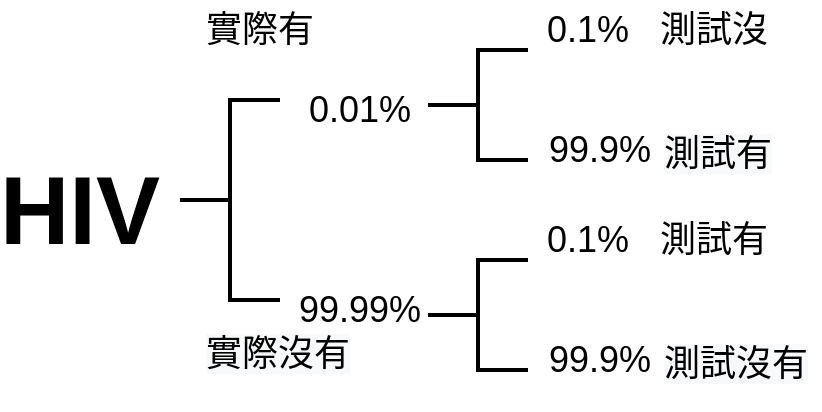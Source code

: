 <mxfile version="16.2.2" type="device"><diagram id="4wN9TzLFMUMit5YE8cQc" name="第 1 页"><mxGraphModel dx="786" dy="625" grid="1" gridSize="10" guides="1" tooltips="1" connect="1" arrows="1" fold="1" page="1" pageScale="1" pageWidth="827" pageHeight="1169" math="0" shadow="0"><root><mxCell id="0"/><mxCell id="1" parent="0"/><mxCell id="gkN-R6YgfTvl1JBi1Df0-1" value="&lt;font style=&quot;font-size: 48px&quot;&gt;&lt;b&gt;HIV&lt;/b&gt;&lt;/font&gt;" style="text;html=1;strokeColor=none;fillColor=none;align=center;verticalAlign=middle;whiteSpace=wrap;rounded=0;" vertex="1" parent="1"><mxGeometry x="160" y="290" width="60" height="30" as="geometry"/></mxCell><mxCell id="gkN-R6YgfTvl1JBi1Df0-2" value="" style="strokeWidth=2;html=1;shape=mxgraph.flowchart.annotation_2;align=left;labelPosition=right;pointerEvents=1;fontSize=48;" vertex="1" parent="1"><mxGeometry x="240" y="250" width="50" height="100" as="geometry"/></mxCell><mxCell id="gkN-R6YgfTvl1JBi1Df0-3" value="&lt;font style=&quot;font-size: 18px&quot;&gt;實際有&lt;/font&gt;" style="text;html=1;strokeColor=none;fillColor=none;align=center;verticalAlign=middle;whiteSpace=wrap;rounded=0;" vertex="1" parent="1"><mxGeometry x="250" y="200" width="60" height="30" as="geometry"/></mxCell><mxCell id="gkN-R6YgfTvl1JBi1Df0-4" value="&lt;span style=&quot;font-size: 18px&quot;&gt;0.01%&lt;/span&gt;" style="text;html=1;strokeColor=none;fillColor=none;align=center;verticalAlign=middle;whiteSpace=wrap;rounded=0;" vertex="1" parent="1"><mxGeometry x="300" y="240" width="60" height="30" as="geometry"/></mxCell><mxCell id="gkN-R6YgfTvl1JBi1Df0-5" value="&lt;font style=&quot;font-size: 18px&quot;&gt;99.99%&lt;/font&gt;" style="text;html=1;strokeColor=none;fillColor=none;align=center;verticalAlign=middle;whiteSpace=wrap;rounded=0;" vertex="1" parent="1"><mxGeometry x="300" y="340" width="60" height="30" as="geometry"/></mxCell><mxCell id="gkN-R6YgfTvl1JBi1Df0-6" value="&lt;span style=&quot;color: rgb(0 , 0 , 0) ; font-family: &amp;#34;helvetica&amp;#34; ; font-size: 18px ; font-style: normal ; font-weight: 400 ; letter-spacing: normal ; text-align: center ; text-indent: 0px ; text-transform: none ; word-spacing: 0px ; background-color: rgb(248 , 249 , 250) ; display: inline ; float: none&quot;&gt;實際沒有&lt;/span&gt;" style="text;whiteSpace=wrap;html=1;fontSize=18;" vertex="1" parent="1"><mxGeometry x="251" y="360" width="80" height="40" as="geometry"/></mxCell><mxCell id="gkN-R6YgfTvl1JBi1Df0-7" value="" style="strokeWidth=2;html=1;shape=mxgraph.flowchart.annotation_2;align=left;labelPosition=right;pointerEvents=1;fontSize=48;" vertex="1" parent="1"><mxGeometry x="364" y="225" width="50" height="55" as="geometry"/></mxCell><mxCell id="gkN-R6YgfTvl1JBi1Df0-8" value="&lt;span style=&quot;font-size: 18px&quot;&gt;測試沒&lt;/span&gt;" style="text;html=1;strokeColor=none;fillColor=none;align=center;verticalAlign=middle;whiteSpace=wrap;rounded=0;" vertex="1" parent="1"><mxGeometry x="474" y="200" width="66" height="30" as="geometry"/></mxCell><mxCell id="gkN-R6YgfTvl1JBi1Df0-9" value="&lt;span style=&quot;font-size: 18px&quot;&gt;0.1%&lt;/span&gt;" style="text;html=1;strokeColor=none;fillColor=none;align=center;verticalAlign=middle;whiteSpace=wrap;rounded=0;" vertex="1" parent="1"><mxGeometry x="414" y="200" width="60" height="30" as="geometry"/></mxCell><mxCell id="gkN-R6YgfTvl1JBi1Df0-10" value="&lt;font style=&quot;font-size: 18px&quot;&gt;99.9%&lt;/font&gt;" style="text;html=1;strokeColor=none;fillColor=none;align=center;verticalAlign=middle;whiteSpace=wrap;rounded=0;" vertex="1" parent="1"><mxGeometry x="420" y="260" width="60" height="30" as="geometry"/></mxCell><mxCell id="gkN-R6YgfTvl1JBi1Df0-11" value="&lt;span style=&quot;color: rgb(0 , 0 , 0) ; font-family: &amp;#34;helvetica&amp;#34; ; font-size: 18px ; font-style: normal ; font-weight: 400 ; letter-spacing: normal ; text-align: center ; text-indent: 0px ; text-transform: none ; word-spacing: 0px ; background-color: rgb(248 , 249 , 250) ; display: inline ; float: none&quot;&gt;測試有&lt;/span&gt;" style="text;whiteSpace=wrap;html=1;fontSize=18;" vertex="1" parent="1"><mxGeometry x="480" y="260" width="80" height="40" as="geometry"/></mxCell><mxCell id="gkN-R6YgfTvl1JBi1Df0-12" value="" style="strokeWidth=2;html=1;shape=mxgraph.flowchart.annotation_2;align=left;labelPosition=right;pointerEvents=1;fontSize=48;" vertex="1" parent="1"><mxGeometry x="364" y="330" width="50" height="55" as="geometry"/></mxCell><mxCell id="gkN-R6YgfTvl1JBi1Df0-13" value="&lt;span style=&quot;font-size: 18px&quot;&gt;測試有&lt;/span&gt;" style="text;html=1;strokeColor=none;fillColor=none;align=center;verticalAlign=middle;whiteSpace=wrap;rounded=0;" vertex="1" parent="1"><mxGeometry x="474" y="305" width="66" height="30" as="geometry"/></mxCell><mxCell id="gkN-R6YgfTvl1JBi1Df0-14" value="&lt;span style=&quot;font-size: 18px&quot;&gt;0.1%&lt;/span&gt;" style="text;html=1;strokeColor=none;fillColor=none;align=center;verticalAlign=middle;whiteSpace=wrap;rounded=0;" vertex="1" parent="1"><mxGeometry x="414" y="305" width="60" height="30" as="geometry"/></mxCell><mxCell id="gkN-R6YgfTvl1JBi1Df0-15" value="&lt;font style=&quot;font-size: 18px&quot;&gt;99.9%&lt;/font&gt;" style="text;html=1;strokeColor=none;fillColor=none;align=center;verticalAlign=middle;whiteSpace=wrap;rounded=0;" vertex="1" parent="1"><mxGeometry x="420" y="365" width="60" height="30" as="geometry"/></mxCell><mxCell id="gkN-R6YgfTvl1JBi1Df0-16" value="&lt;span style=&quot;color: rgb(0 , 0 , 0) ; font-family: &amp;#34;helvetica&amp;#34; ; font-size: 18px ; font-style: normal ; font-weight: 400 ; letter-spacing: normal ; text-align: center ; text-indent: 0px ; text-transform: none ; word-spacing: 0px ; background-color: rgb(248 , 249 , 250) ; display: inline ; float: none&quot;&gt;測試沒有&lt;/span&gt;" style="text;whiteSpace=wrap;html=1;fontSize=18;" vertex="1" parent="1"><mxGeometry x="480" y="365" width="80" height="40" as="geometry"/></mxCell></root></mxGraphModel></diagram></mxfile>
